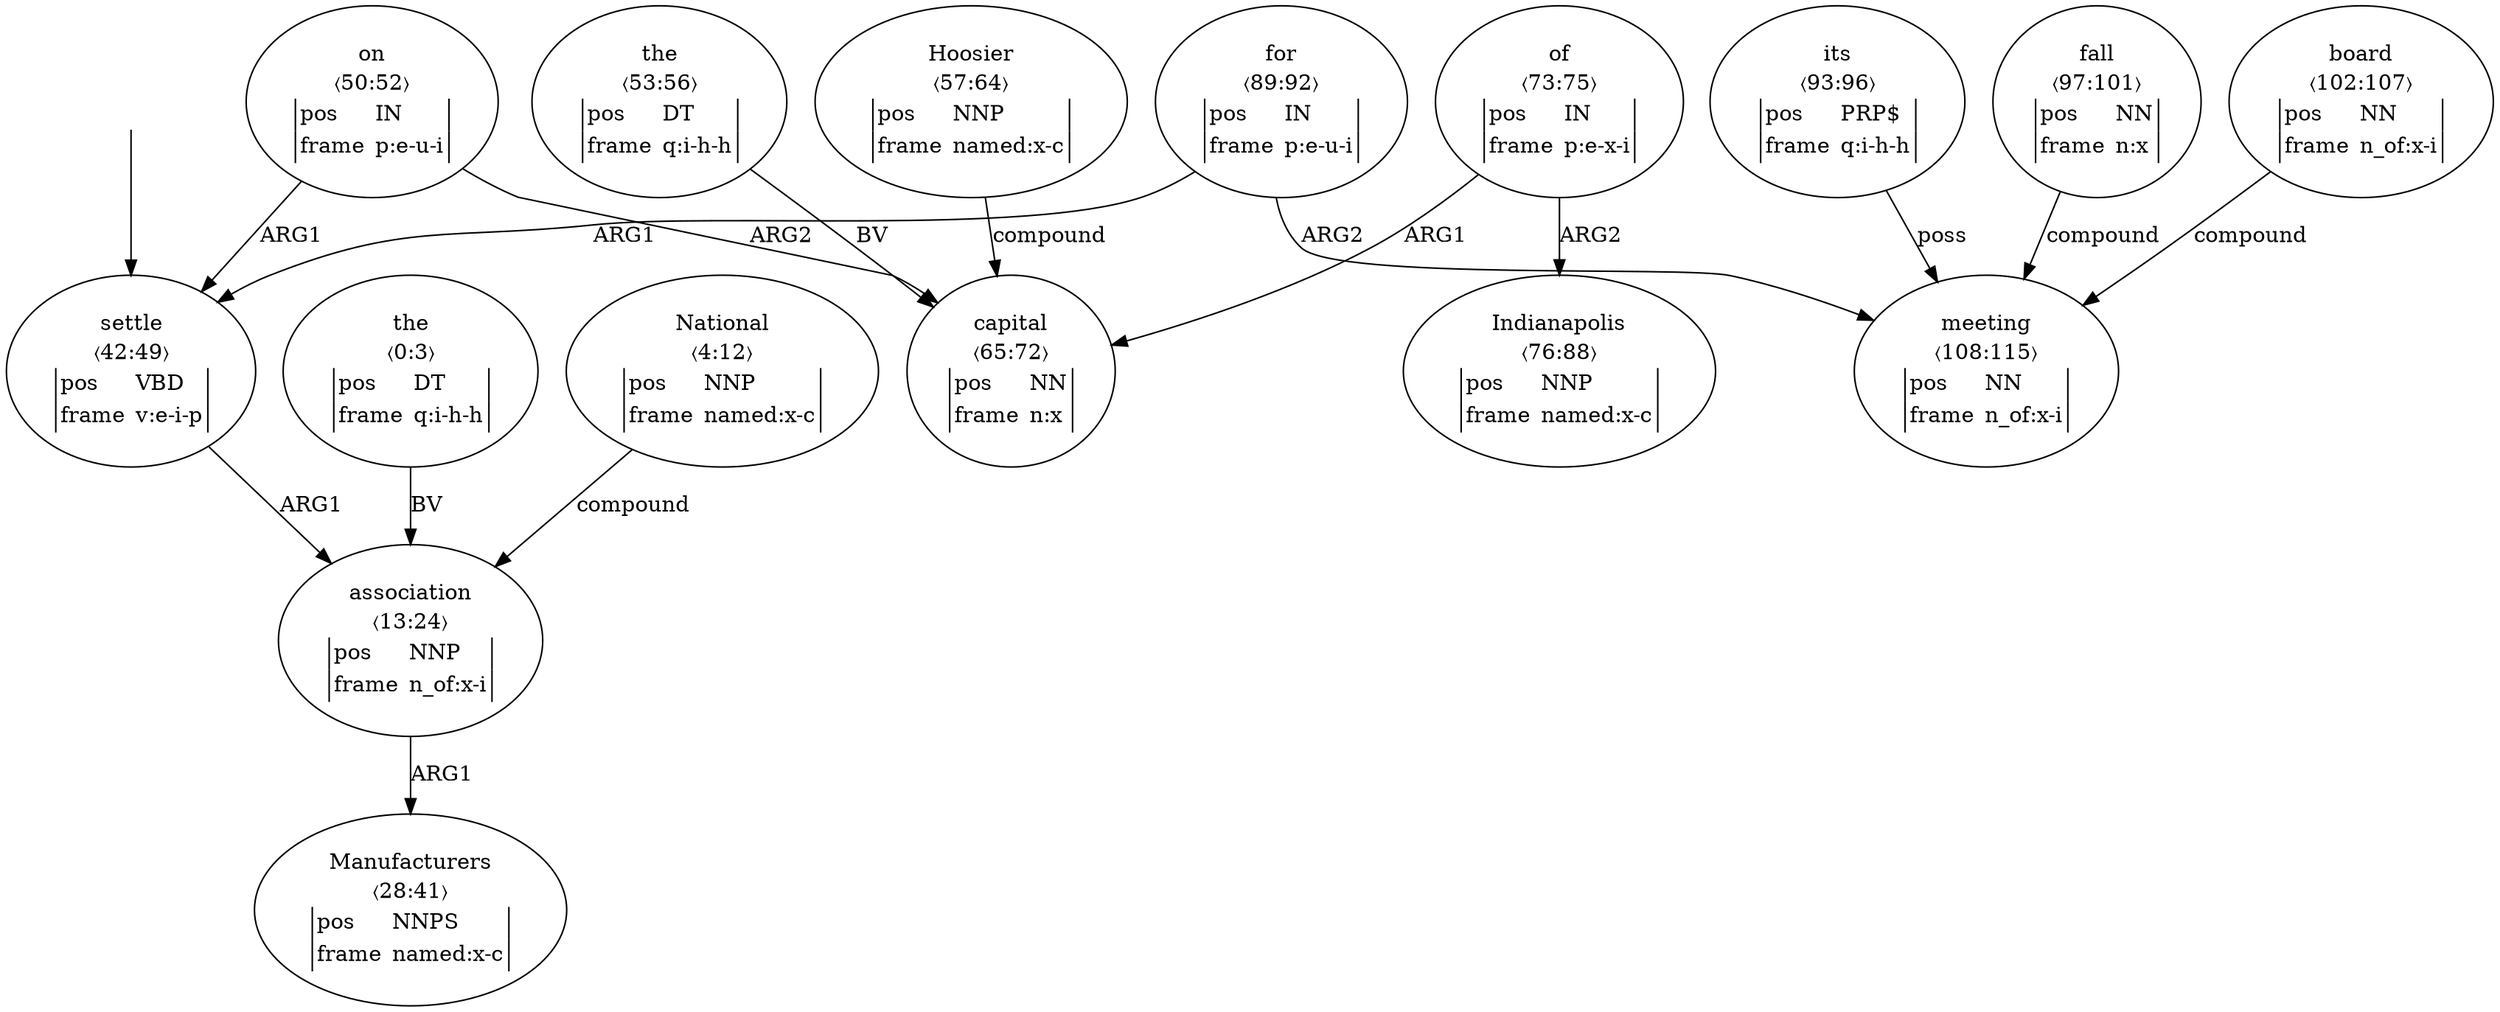 digraph "20010003" {
  top [ style=invis ];
  top -> 5;
  0 [ label=<<table align="center" border="0" cellspacing="0"><tr><td colspan="2">the</td></tr><tr><td colspan="2">〈0:3〉</td></tr><tr><td sides="l" border="1" align="left">pos</td><td sides="r" border="1" align="left">DT</td></tr><tr><td sides="l" border="1" align="left">frame</td><td sides="r" border="1" align="left">q:i-h-h</td></tr></table>> ];
  1 [ label=<<table align="center" border="0" cellspacing="0"><tr><td colspan="2">National</td></tr><tr><td colspan="2">〈4:12〉</td></tr><tr><td sides="l" border="1" align="left">pos</td><td sides="r" border="1" align="left">NNP</td></tr><tr><td sides="l" border="1" align="left">frame</td><td sides="r" border="1" align="left">named:x-c</td></tr></table>> ];
  2 [ label=<<table align="center" border="0" cellspacing="0"><tr><td colspan="2">association</td></tr><tr><td colspan="2">〈13:24〉</td></tr><tr><td sides="l" border="1" align="left">pos</td><td sides="r" border="1" align="left">NNP</td></tr><tr><td sides="l" border="1" align="left">frame</td><td sides="r" border="1" align="left">n_of:x-i</td></tr></table>> ];
  4 [ label=<<table align="center" border="0" cellspacing="0"><tr><td colspan="2">Manufacturers</td></tr><tr><td colspan="2">〈28:41〉</td></tr><tr><td sides="l" border="1" align="left">pos</td><td sides="r" border="1" align="left">NNPS</td></tr><tr><td sides="l" border="1" align="left">frame</td><td sides="r" border="1" align="left">named:x-c</td></tr></table>> ];
  5 [ label=<<table align="center" border="0" cellspacing="0"><tr><td colspan="2">settle</td></tr><tr><td colspan="2">〈42:49〉</td></tr><tr><td sides="l" border="1" align="left">pos</td><td sides="r" border="1" align="left">VBD</td></tr><tr><td sides="l" border="1" align="left">frame</td><td sides="r" border="1" align="left">v:e-i-p</td></tr></table>> ];
  6 [ label=<<table align="center" border="0" cellspacing="0"><tr><td colspan="2">on</td></tr><tr><td colspan="2">〈50:52〉</td></tr><tr><td sides="l" border="1" align="left">pos</td><td sides="r" border="1" align="left">IN</td></tr><tr><td sides="l" border="1" align="left">frame</td><td sides="r" border="1" align="left">p:e-u-i</td></tr></table>> ];
  7 [ label=<<table align="center" border="0" cellspacing="0"><tr><td colspan="2">the</td></tr><tr><td colspan="2">〈53:56〉</td></tr><tr><td sides="l" border="1" align="left">pos</td><td sides="r" border="1" align="left">DT</td></tr><tr><td sides="l" border="1" align="left">frame</td><td sides="r" border="1" align="left">q:i-h-h</td></tr></table>> ];
  8 [ label=<<table align="center" border="0" cellspacing="0"><tr><td colspan="2">Hoosier</td></tr><tr><td colspan="2">〈57:64〉</td></tr><tr><td sides="l" border="1" align="left">pos</td><td sides="r" border="1" align="left">NNP</td></tr><tr><td sides="l" border="1" align="left">frame</td><td sides="r" border="1" align="left">named:x-c</td></tr></table>> ];
  9 [ label=<<table align="center" border="0" cellspacing="0"><tr><td colspan="2">capital</td></tr><tr><td colspan="2">〈65:72〉</td></tr><tr><td sides="l" border="1" align="left">pos</td><td sides="r" border="1" align="left">NN</td></tr><tr><td sides="l" border="1" align="left">frame</td><td sides="r" border="1" align="left">n:x</td></tr></table>> ];
  10 [ label=<<table align="center" border="0" cellspacing="0"><tr><td colspan="2">of</td></tr><tr><td colspan="2">〈73:75〉</td></tr><tr><td sides="l" border="1" align="left">pos</td><td sides="r" border="1" align="left">IN</td></tr><tr><td sides="l" border="1" align="left">frame</td><td sides="r" border="1" align="left">p:e-x-i</td></tr></table>> ];
  11 [ label=<<table align="center" border="0" cellspacing="0"><tr><td colspan="2">Indianapolis</td></tr><tr><td colspan="2">〈76:88〉</td></tr><tr><td sides="l" border="1" align="left">pos</td><td sides="r" border="1" align="left">NNP</td></tr><tr><td sides="l" border="1" align="left">frame</td><td sides="r" border="1" align="left">named:x-c</td></tr></table>> ];
  12 [ label=<<table align="center" border="0" cellspacing="0"><tr><td colspan="2">for</td></tr><tr><td colspan="2">〈89:92〉</td></tr><tr><td sides="l" border="1" align="left">pos</td><td sides="r" border="1" align="left">IN</td></tr><tr><td sides="l" border="1" align="left">frame</td><td sides="r" border="1" align="left">p:e-u-i</td></tr></table>> ];
  13 [ label=<<table align="center" border="0" cellspacing="0"><tr><td colspan="2">its</td></tr><tr><td colspan="2">〈93:96〉</td></tr><tr><td sides="l" border="1" align="left">pos</td><td sides="r" border="1" align="left">PRP$</td></tr><tr><td sides="l" border="1" align="left">frame</td><td sides="r" border="1" align="left">q:i-h-h</td></tr></table>> ];
  14 [ label=<<table align="center" border="0" cellspacing="0"><tr><td colspan="2">fall</td></tr><tr><td colspan="2">〈97:101〉</td></tr><tr><td sides="l" border="1" align="left">pos</td><td sides="r" border="1" align="left">NN</td></tr><tr><td sides="l" border="1" align="left">frame</td><td sides="r" border="1" align="left">n:x</td></tr></table>> ];
  15 [ label=<<table align="center" border="0" cellspacing="0"><tr><td colspan="2">board</td></tr><tr><td colspan="2">〈102:107〉</td></tr><tr><td sides="l" border="1" align="left">pos</td><td sides="r" border="1" align="left">NN</td></tr><tr><td sides="l" border="1" align="left">frame</td><td sides="r" border="1" align="left">n_of:x-i</td></tr></table>> ];
  16 [ label=<<table align="center" border="0" cellspacing="0"><tr><td colspan="2">meeting</td></tr><tr><td colspan="2">〈108:115〉</td></tr><tr><td sides="l" border="1" align="left">pos</td><td sides="r" border="1" align="left">NN</td></tr><tr><td sides="l" border="1" align="left">frame</td><td sides="r" border="1" align="left">n_of:x-i</td></tr></table>> ];
  10 -> 9 [ label="ARG1" ];
  15 -> 16 [ label="compound" ];
  7 -> 9 [ label="BV" ];
  13 -> 16 [ label="poss" ];
  10 -> 11 [ label="ARG2" ];
  6 -> 5 [ label="ARG1" ];
  12 -> 5 [ label="ARG1" ];
  0 -> 2 [ label="BV" ];
  8 -> 9 [ label="compound" ];
  12 -> 16 [ label="ARG2" ];
  6 -> 9 [ label="ARG2" ];
  1 -> 2 [ label="compound" ];
  14 -> 16 [ label="compound" ];
  2 -> 4 [ label="ARG1" ];
  5 -> 2 [ label="ARG1" ];
}

